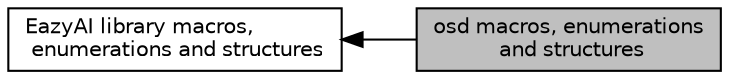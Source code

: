 digraph "osd macros, enumerations and structures"
{
  bgcolor="transparent";
  edge [fontname="Helvetica",fontsize="10",labelfontname="Helvetica",labelfontsize="10"];
  node [fontname="Helvetica",fontsize="10",shape=box];
  rankdir=LR;
  Node2 [label="EazyAI library macros,\l enumerations and structures",height=0.2,width=0.4,color="black",URL="$de/d5b/group__eazyai-api-helper.html",tooltip="Definition of macros, enumerations and structures in EazyAI library."];
  Node1 [label="osd macros, enumerations\l and structures",height=0.2,width=0.4,color="black", fillcolor="grey75", style="filled", fontcolor="black",tooltip="Definition of ea_osd macros, enumerations and structures."];
  Node2->Node1 [shape=plaintext, dir="back", style="solid"];
}
